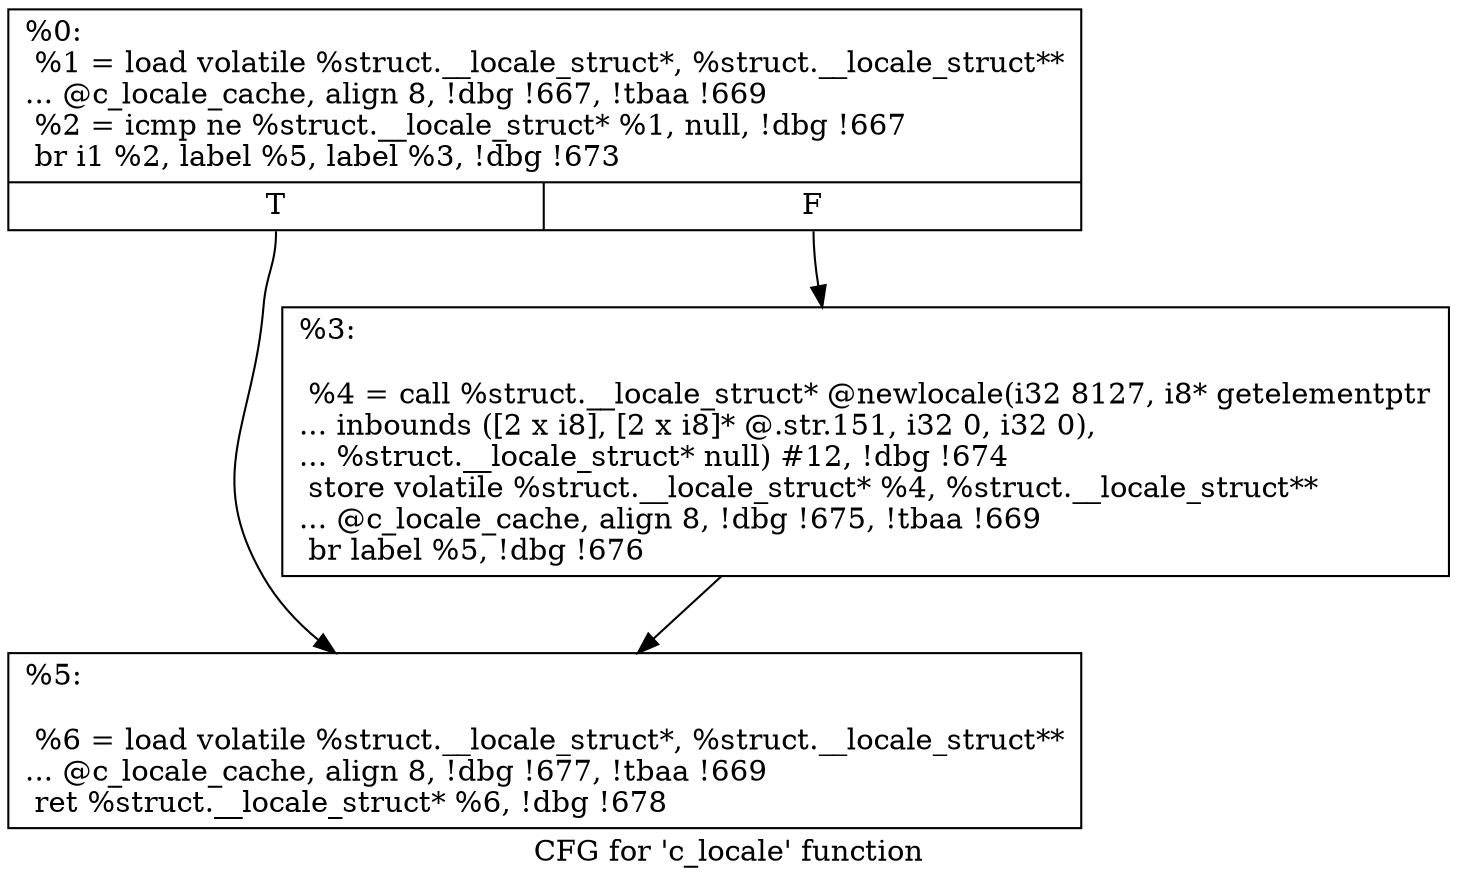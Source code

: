 digraph "CFG for 'c_locale' function" {
	label="CFG for 'c_locale' function";

	Node0x1c3bd60 [shape=record,label="{%0:\l  %1 = load volatile %struct.__locale_struct*, %struct.__locale_struct**\l... @c_locale_cache, align 8, !dbg !667, !tbaa !669\l  %2 = icmp ne %struct.__locale_struct* %1, null, !dbg !667\l  br i1 %2, label %5, label %3, !dbg !673\l|{<s0>T|<s1>F}}"];
	Node0x1c3bd60:s0 -> Node0x1c9c930;
	Node0x1c3bd60:s1 -> Node0x1c9c8e0;
	Node0x1c9c8e0 [shape=record,label="{%3:\l\l  %4 = call %struct.__locale_struct* @newlocale(i32 8127, i8* getelementptr\l... inbounds ([2 x i8], [2 x i8]* @.str.151, i32 0, i32 0),\l... %struct.__locale_struct* null) #12, !dbg !674\l  store volatile %struct.__locale_struct* %4, %struct.__locale_struct**\l... @c_locale_cache, align 8, !dbg !675, !tbaa !669\l  br label %5, !dbg !676\l}"];
	Node0x1c9c8e0 -> Node0x1c9c930;
	Node0x1c9c930 [shape=record,label="{%5:\l\l  %6 = load volatile %struct.__locale_struct*, %struct.__locale_struct**\l... @c_locale_cache, align 8, !dbg !677, !tbaa !669\l  ret %struct.__locale_struct* %6, !dbg !678\l}"];
}
